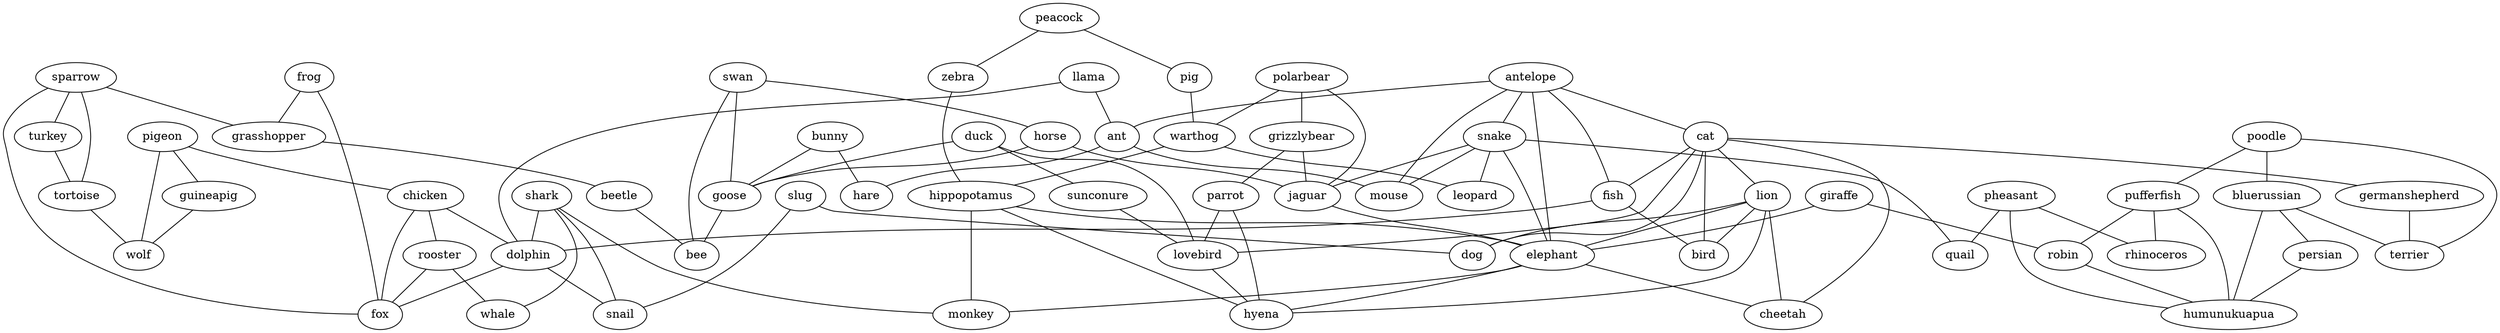strict graph G {
peacock;
antelope;
swan;
pheasant;
sparrow;
pigeon;
poodle;
duck;
chicken;
turkey;
horse;
frog;
polarbear;
pufferfish;
grasshopper;
grizzlybear;
giraffe;
snake;
llama;
sunconure;
bunny;
rooster;
ant;
jaguar;
parrot;
cat;
robin;
bluerussian;
shark;
fish;
dolphin;
pig;
goose;
lion;
persian;
zebra;
beetle;
quail;
warthog;
mouse;
hippopotamus;
humunukuapua;
fox;
rhinoceros;
lovebird;
guineapig;
elephant;
cheetah;
bird;
germanshepherd;
hare;
leopard;
whale;
terrier;
slug;
monkey;
bee;
tortoise;
snail;
dog;
hyena;
wolf;
peacock -- zebra  [weight=1];
peacock -- pig  [weight=1];
antelope -- fish  [weight=1];
antelope -- elephant  [weight=1];
antelope -- cat  [weight=1];
antelope -- ant  [weight=1];
antelope -- snake  [weight=1];
antelope -- mouse  [weight=1];
swan -- goose  [weight=1];
swan -- horse  [weight=1];
swan -- bee  [weight=1];
pheasant -- rhinoceros  [weight=1];
pheasant -- quail  [weight=1];
pheasant -- humunukuapua  [weight=1];
sparrow -- turkey  [weight=1];
sparrow -- tortoise  [weight=1];
sparrow -- grasshopper  [weight=1];
sparrow -- fox  [weight=1];
pigeon -- wolf  [weight=1];
pigeon -- chicken  [weight=1];
pigeon -- guineapig  [weight=1];
poodle -- bluerussian  [weight=1];
poodle -- pufferfish  [weight=1];
poodle -- terrier  [weight=1];
duck -- goose  [weight=1];
duck -- sunconure  [weight=1];
duck -- lovebird  [weight=1];
chicken -- fox  [weight=1];
chicken -- dolphin  [weight=1];
chicken -- rooster  [weight=1];
turkey -- tortoise  [weight=1];
horse -- goose  [weight=1];
horse -- jaguar  [weight=1];
frog -- grasshopper  [weight=1];
frog -- fox  [weight=1];
polarbear -- jaguar  [weight=1];
polarbear -- warthog  [weight=1];
polarbear -- grizzlybear  [weight=1];
pufferfish -- rhinoceros  [weight=1];
pufferfish -- humunukuapua  [weight=1];
pufferfish -- robin  [weight=1];
grasshopper -- beetle  [weight=1];
grizzlybear -- jaguar  [weight=1];
grizzlybear -- parrot  [weight=1];
giraffe -- robin  [weight=1];
giraffe -- elephant  [weight=1];
snake -- jaguar  [weight=1];
snake -- leopard  [weight=1];
snake -- elephant  [weight=1];
snake -- quail  [weight=1];
snake -- mouse  [weight=1];
llama -- ant  [weight=1];
llama -- dolphin  [weight=1];
sunconure -- lovebird  [weight=1];
bunny -- goose  [weight=1];
bunny -- hare  [weight=1];
rooster -- fox  [weight=1];
rooster -- whale  [weight=1];
ant -- mouse  [weight=1];
ant -- hare  [weight=1];
jaguar -- elephant  [weight=1];
parrot -- hyena  [weight=1];
parrot -- lovebird  [weight=1];
cat -- germanshepherd  [weight=1];
cat -- fish  [weight=1];
cat -- dog  [weight=1];
cat -- bird  [weight=1];
cat -- lovebird  [weight=1];
cat -- lion  [weight=1];
cat -- cheetah  [weight=1];
robin -- humunukuapua  [weight=1];
bluerussian -- humunukuapua  [weight=1];
bluerussian -- persian  [weight=1];
bluerussian -- terrier  [weight=1];
shark -- monkey  [weight=1];
shark -- snail  [weight=1];
shark -- dolphin  [weight=1];
shark -- whale  [weight=1];
fish -- dolphin  [weight=1];
fish -- bird  [weight=1];
dolphin -- snail  [weight=1];
dolphin -- fox  [weight=1];
pig -- warthog  [weight=1];
goose -- bee  [weight=1];
lion -- dog  [weight=1];
lion -- hyena  [weight=1];
lion -- elephant  [weight=1];
lion -- cheetah  [weight=1];
lion -- bird  [weight=1];
persian -- humunukuapua  [weight=1];
zebra -- hippopotamus  [weight=1];
beetle -- bee  [weight=1];
warthog -- leopard  [weight=1];
warthog -- hippopotamus  [weight=1];
hippopotamus -- monkey  [weight=1];
hippopotamus -- hyena  [weight=1];
hippopotamus -- elephant  [weight=1];
lovebird -- hyena  [weight=1];
guineapig -- wolf  [weight=1];
elephant -- monkey  [weight=1];
elephant -- hyena  [weight=1];
elephant -- cheetah  [weight=1];
germanshepherd -- terrier  [weight=1];
slug -- dog  [weight=1];
slug -- snail  [weight=1];
tortoise -- wolf  [weight=1];
}
